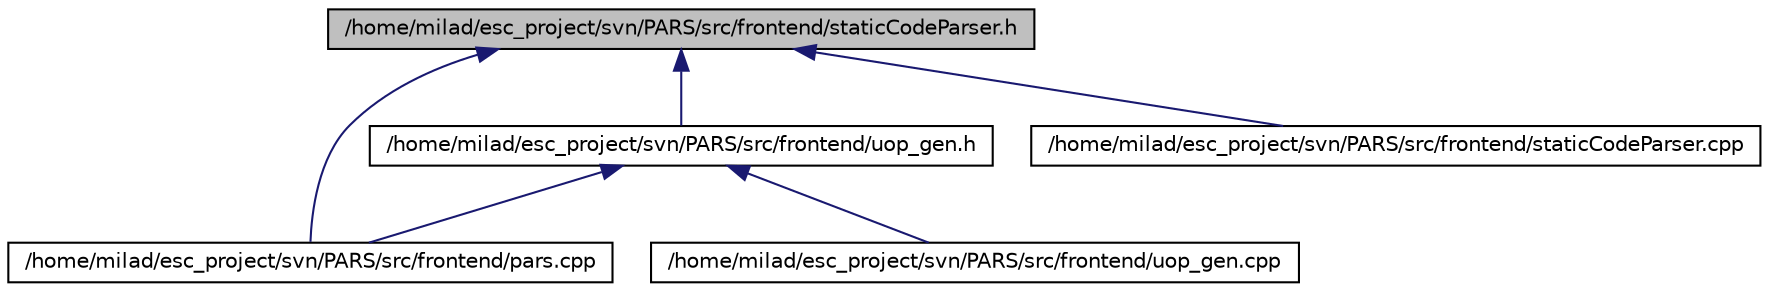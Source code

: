 digraph G
{
  edge [fontname="Helvetica",fontsize="10",labelfontname="Helvetica",labelfontsize="10"];
  node [fontname="Helvetica",fontsize="10",shape=record];
  Node1 [label="/home/milad/esc_project/svn/PARS/src/frontend/staticCodeParser.h",height=0.2,width=0.4,color="black", fillcolor="grey75", style="filled" fontcolor="black"];
  Node1 -> Node2 [dir=back,color="midnightblue",fontsize="10",style="solid",fontname="Helvetica"];
  Node2 [label="/home/milad/esc_project/svn/PARS/src/frontend/uop_gen.h",height=0.2,width=0.4,color="black", fillcolor="white", style="filled",URL="$uop__gen_8h.html"];
  Node2 -> Node3 [dir=back,color="midnightblue",fontsize="10",style="solid",fontname="Helvetica"];
  Node3 [label="/home/milad/esc_project/svn/PARS/src/frontend/pars.cpp",height=0.2,width=0.4,color="black", fillcolor="white", style="filled",URL="$pars_8cpp.html"];
  Node2 -> Node4 [dir=back,color="midnightblue",fontsize="10",style="solid",fontname="Helvetica"];
  Node4 [label="/home/milad/esc_project/svn/PARS/src/frontend/uop_gen.cpp",height=0.2,width=0.4,color="black", fillcolor="white", style="filled",URL="$uop__gen_8cpp.html"];
  Node1 -> Node3 [dir=back,color="midnightblue",fontsize="10",style="solid",fontname="Helvetica"];
  Node1 -> Node5 [dir=back,color="midnightblue",fontsize="10",style="solid",fontname="Helvetica"];
  Node5 [label="/home/milad/esc_project/svn/PARS/src/frontend/staticCodeParser.cpp",height=0.2,width=0.4,color="black", fillcolor="white", style="filled",URL="$staticCodeParser_8cpp.html"];
}
